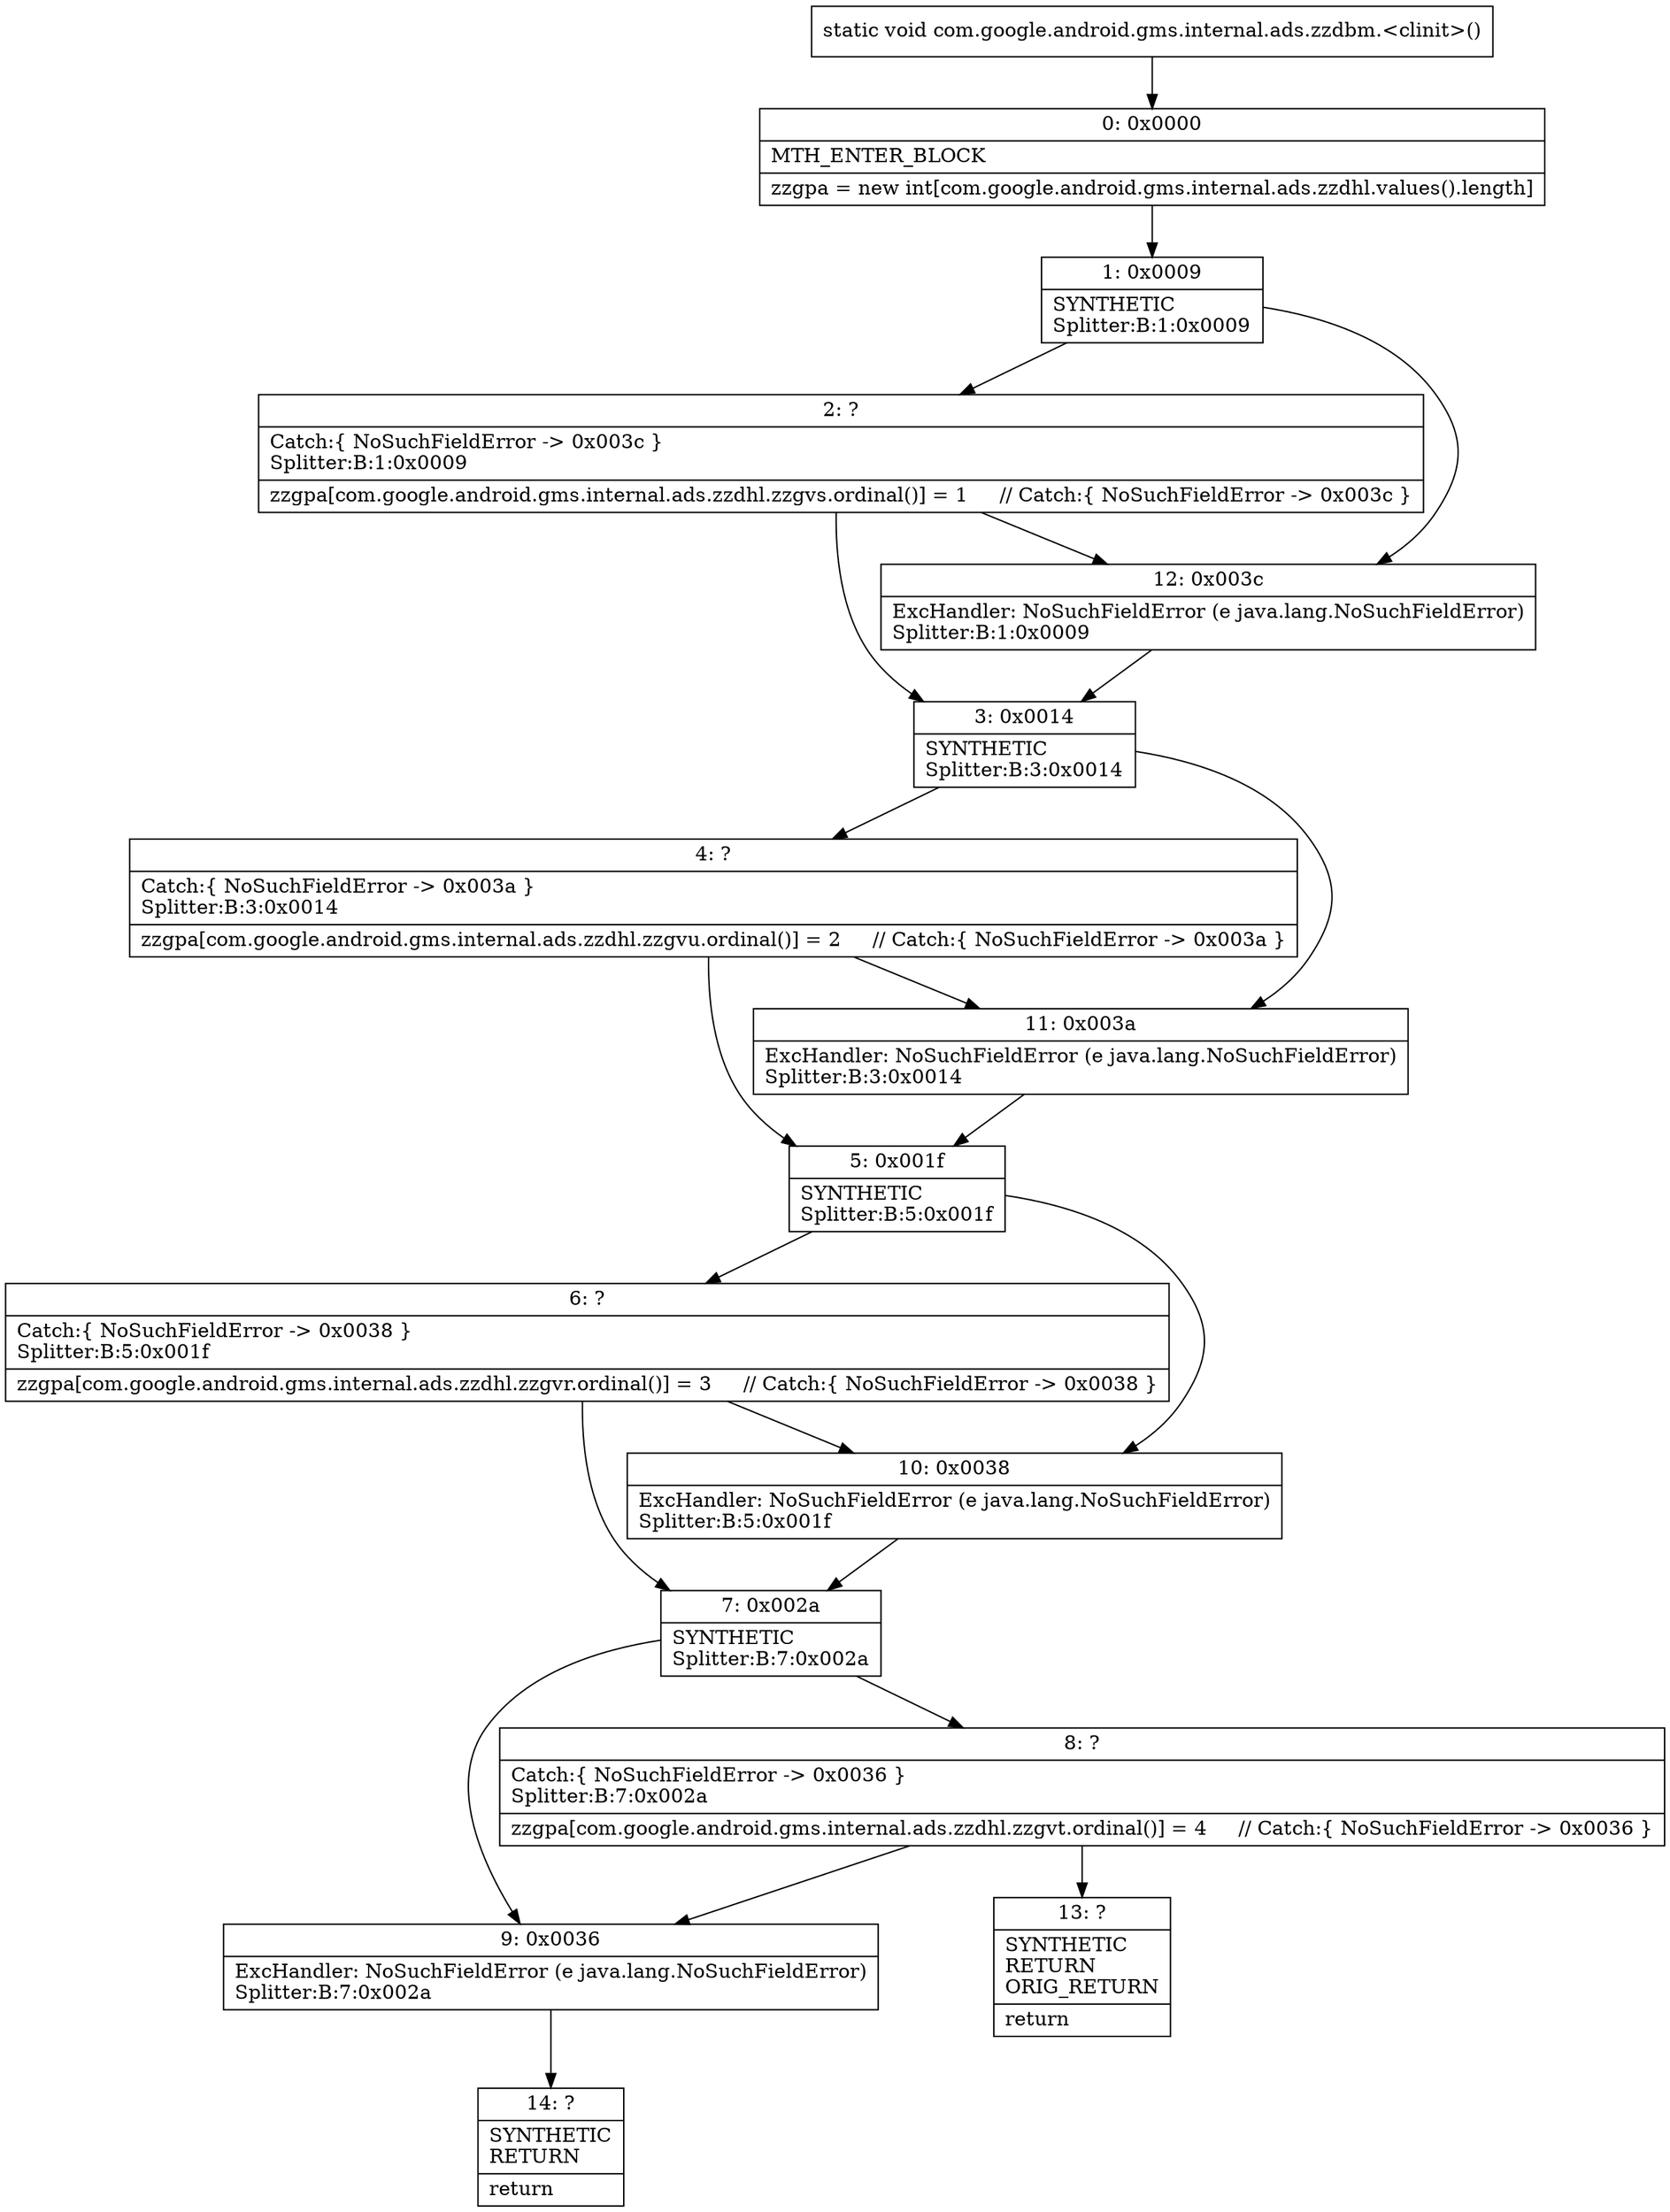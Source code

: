 digraph "CFG forcom.google.android.gms.internal.ads.zzdbm.\<clinit\>()V" {
Node_0 [shape=record,label="{0\:\ 0x0000|MTH_ENTER_BLOCK\l|zzgpa = new int[com.google.android.gms.internal.ads.zzdhl.values().length]\l}"];
Node_1 [shape=record,label="{1\:\ 0x0009|SYNTHETIC\lSplitter:B:1:0x0009\l}"];
Node_2 [shape=record,label="{2\:\ ?|Catch:\{ NoSuchFieldError \-\> 0x003c \}\lSplitter:B:1:0x0009\l|zzgpa[com.google.android.gms.internal.ads.zzdhl.zzgvs.ordinal()] = 1     \/\/ Catch:\{ NoSuchFieldError \-\> 0x003c \}\l}"];
Node_3 [shape=record,label="{3\:\ 0x0014|SYNTHETIC\lSplitter:B:3:0x0014\l}"];
Node_4 [shape=record,label="{4\:\ ?|Catch:\{ NoSuchFieldError \-\> 0x003a \}\lSplitter:B:3:0x0014\l|zzgpa[com.google.android.gms.internal.ads.zzdhl.zzgvu.ordinal()] = 2     \/\/ Catch:\{ NoSuchFieldError \-\> 0x003a \}\l}"];
Node_5 [shape=record,label="{5\:\ 0x001f|SYNTHETIC\lSplitter:B:5:0x001f\l}"];
Node_6 [shape=record,label="{6\:\ ?|Catch:\{ NoSuchFieldError \-\> 0x0038 \}\lSplitter:B:5:0x001f\l|zzgpa[com.google.android.gms.internal.ads.zzdhl.zzgvr.ordinal()] = 3     \/\/ Catch:\{ NoSuchFieldError \-\> 0x0038 \}\l}"];
Node_7 [shape=record,label="{7\:\ 0x002a|SYNTHETIC\lSplitter:B:7:0x002a\l}"];
Node_8 [shape=record,label="{8\:\ ?|Catch:\{ NoSuchFieldError \-\> 0x0036 \}\lSplitter:B:7:0x002a\l|zzgpa[com.google.android.gms.internal.ads.zzdhl.zzgvt.ordinal()] = 4     \/\/ Catch:\{ NoSuchFieldError \-\> 0x0036 \}\l}"];
Node_9 [shape=record,label="{9\:\ 0x0036|ExcHandler: NoSuchFieldError (e java.lang.NoSuchFieldError)\lSplitter:B:7:0x002a\l}"];
Node_10 [shape=record,label="{10\:\ 0x0038|ExcHandler: NoSuchFieldError (e java.lang.NoSuchFieldError)\lSplitter:B:5:0x001f\l}"];
Node_11 [shape=record,label="{11\:\ 0x003a|ExcHandler: NoSuchFieldError (e java.lang.NoSuchFieldError)\lSplitter:B:3:0x0014\l}"];
Node_12 [shape=record,label="{12\:\ 0x003c|ExcHandler: NoSuchFieldError (e java.lang.NoSuchFieldError)\lSplitter:B:1:0x0009\l}"];
Node_13 [shape=record,label="{13\:\ ?|SYNTHETIC\lRETURN\lORIG_RETURN\l|return\l}"];
Node_14 [shape=record,label="{14\:\ ?|SYNTHETIC\lRETURN\l|return\l}"];
MethodNode[shape=record,label="{static void com.google.android.gms.internal.ads.zzdbm.\<clinit\>() }"];
MethodNode -> Node_0;
Node_0 -> Node_1;
Node_1 -> Node_2;
Node_1 -> Node_12;
Node_2 -> Node_3;
Node_2 -> Node_12;
Node_3 -> Node_4;
Node_3 -> Node_11;
Node_4 -> Node_5;
Node_4 -> Node_11;
Node_5 -> Node_6;
Node_5 -> Node_10;
Node_6 -> Node_7;
Node_6 -> Node_10;
Node_7 -> Node_8;
Node_7 -> Node_9;
Node_8 -> Node_9;
Node_8 -> Node_13;
Node_9 -> Node_14;
Node_10 -> Node_7;
Node_11 -> Node_5;
Node_12 -> Node_3;
}

